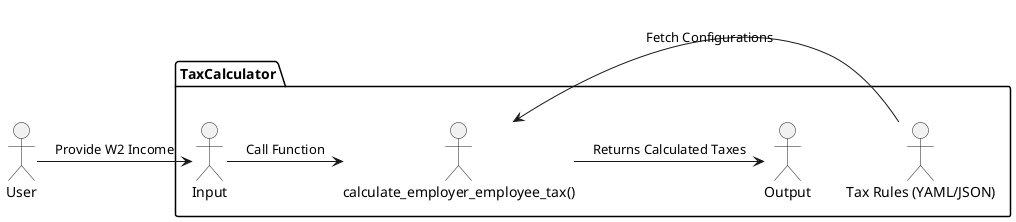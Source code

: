 @startuml
actor User as U
package "TaxCalculator" {
    U -> Input : Provide W2 Income
    Input -> "calculate_employer_employee_tax()" : Call Function
    "calculate_employer_employee_tax()" <- "Tax Rules (YAML/JSON)" : Fetch Configurations
    "calculate_employer_employee_tax()" -> Output : Returns Calculated Taxes
}
@enduml
